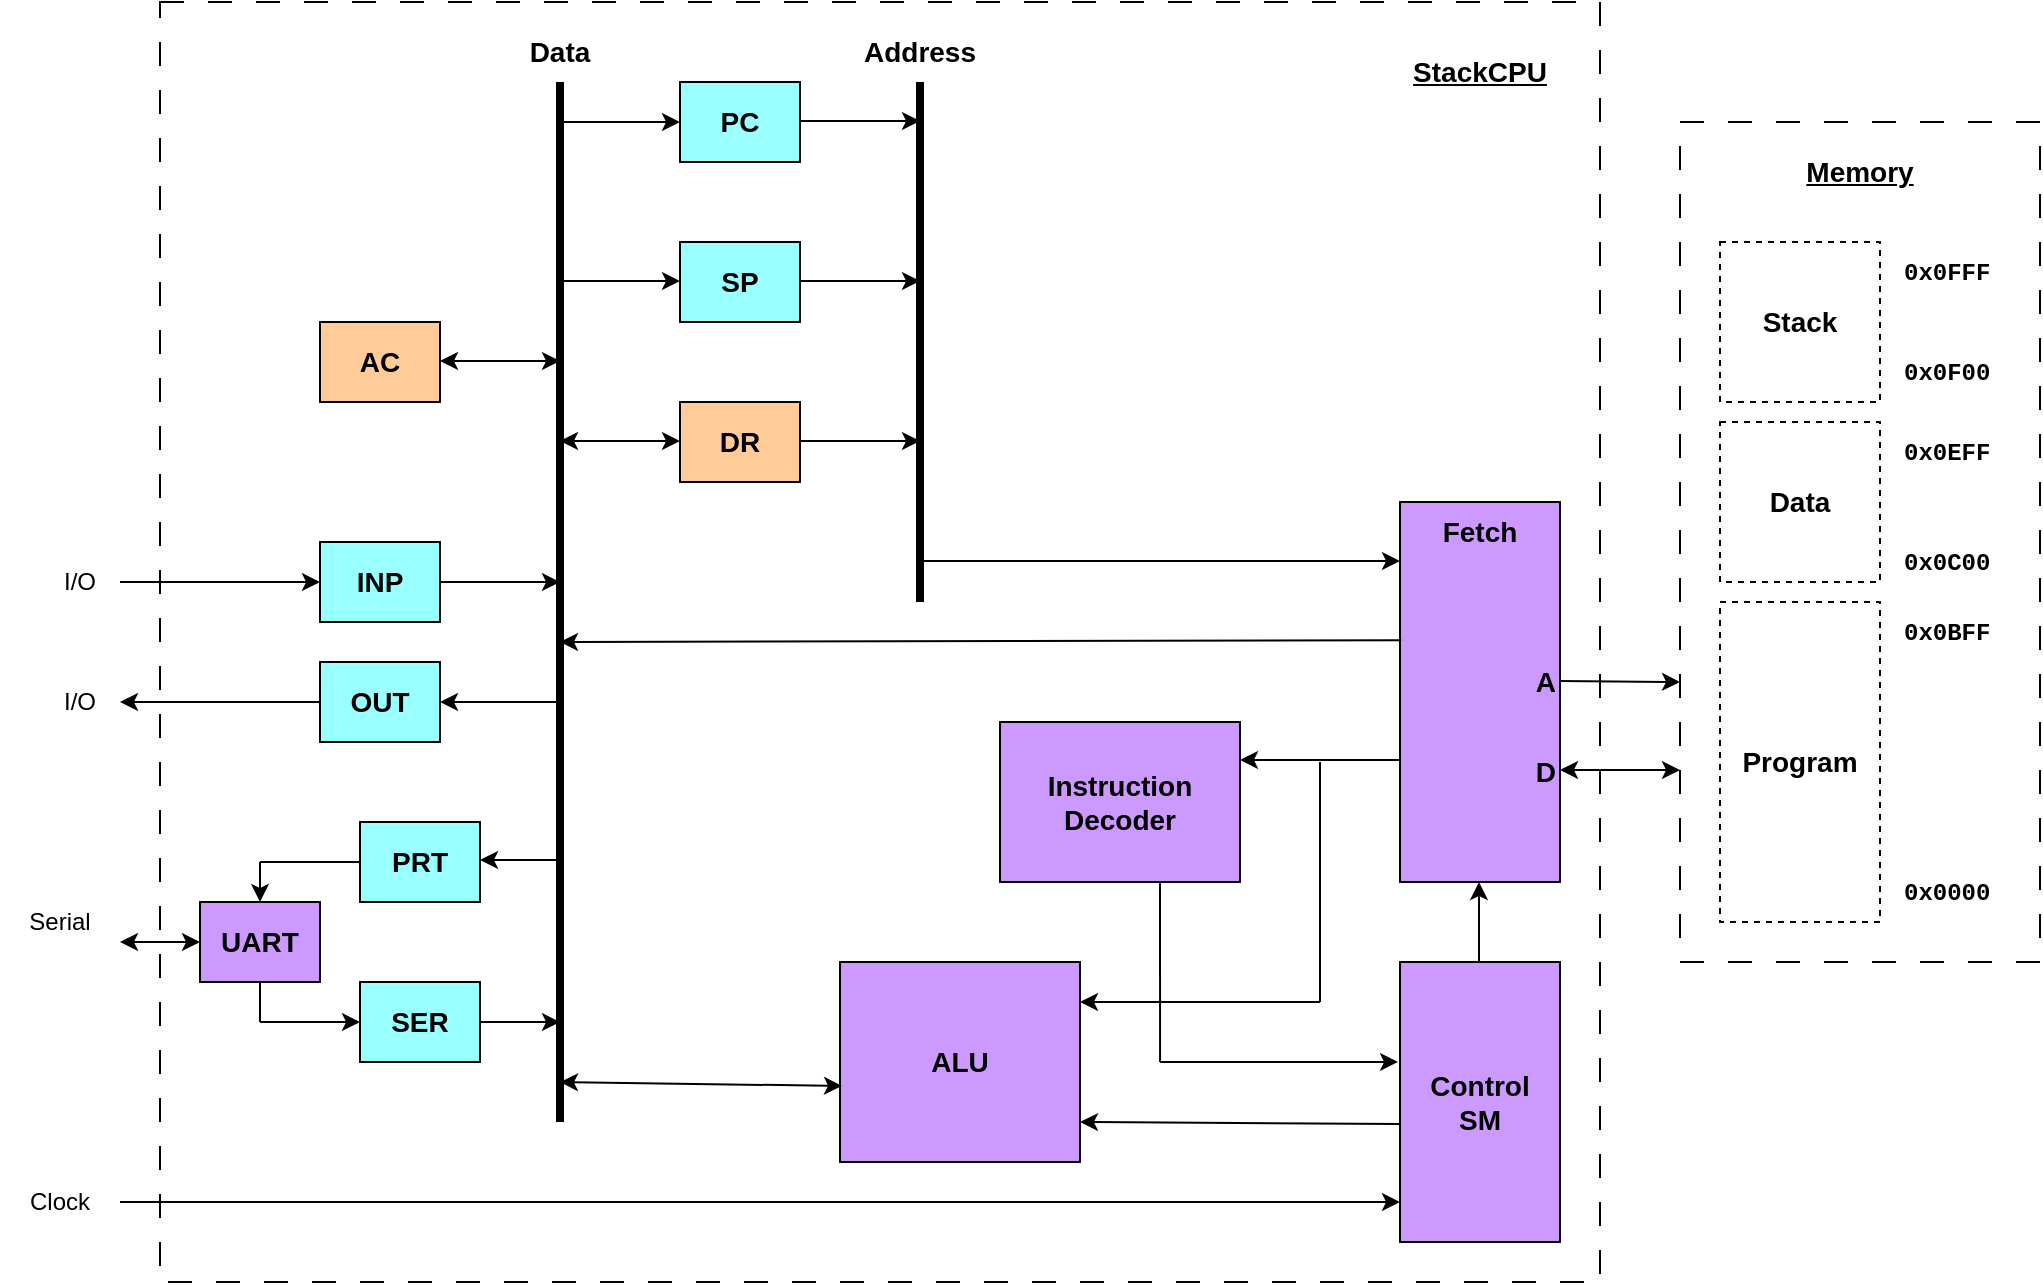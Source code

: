 <mxfile version="28.0.6">
  <diagram id="gKfQR6QMqfabCFEobmAz" name="Page-1">
    <mxGraphModel dx="1126" dy="748" grid="1" gridSize="10" guides="1" tooltips="1" connect="1" arrows="1" fold="1" page="1" pageScale="1" pageWidth="1100" pageHeight="850" math="0" shadow="0">
      <root>
        <mxCell id="0" />
        <mxCell id="1" parent="0" />
        <mxCell id="Fho4y9NvzUoqDBFK6mao-48" value="" style="rounded=0;whiteSpace=wrap;html=1;dashed=1;dashPattern=12 12;" parent="1" vertex="1">
          <mxGeometry x="860" y="100" width="180" height="420" as="geometry" />
        </mxCell>
        <mxCell id="Fho4y9NvzUoqDBFK6mao-47" value="" style="rounded=0;whiteSpace=wrap;html=1;dashed=1;dashPattern=12 12;" parent="1" vertex="1">
          <mxGeometry x="100" y="40" width="720" height="640" as="geometry" />
        </mxCell>
        <mxCell id="f6vRZK2oa4QjY8WZpOiV-4" value="&lt;font style=&quot;font-size: 14px;&quot;&gt;&lt;b&gt;PC&lt;/b&gt;&lt;/font&gt;" style="rounded=0;whiteSpace=wrap;html=1;fillColor=#99FFFF;" parent="1" vertex="1">
          <mxGeometry x="360" y="80" width="60" height="40" as="geometry" />
        </mxCell>
        <mxCell id="f6vRZK2oa4QjY8WZpOiV-7" value="&lt;font style=&quot;font-size: 14px;&quot;&gt;&lt;b&gt;Stack&lt;/b&gt;&lt;/font&gt;" style="rounded=0;whiteSpace=wrap;html=1;dashed=1;" parent="1" vertex="1">
          <mxGeometry x="880" y="160" width="80" height="80" as="geometry" />
        </mxCell>
        <mxCell id="f6vRZK2oa4QjY8WZpOiV-8" value="&lt;font style=&quot;font-size: 14px;&quot;&gt;&lt;b&gt;Data&lt;/b&gt;&lt;/font&gt;" style="rounded=0;whiteSpace=wrap;html=1;dashed=1;" parent="1" vertex="1">
          <mxGeometry x="880" y="250" width="80" height="80" as="geometry" />
        </mxCell>
        <mxCell id="f6vRZK2oa4QjY8WZpOiV-9" value="&lt;font style=&quot;font-size: 14px;&quot;&gt;&lt;b&gt;Program&lt;/b&gt;&lt;/font&gt;" style="rounded=0;whiteSpace=wrap;html=1;dashed=1;" parent="1" vertex="1">
          <mxGeometry x="880" y="340" width="80" height="160" as="geometry" />
        </mxCell>
        <mxCell id="f6vRZK2oa4QjY8WZpOiV-10" value="&lt;b style=&quot;font-family: &amp;quot;Courier New&amp;quot;;&quot;&gt;0x0000&lt;/b&gt;" style="text;html=1;align=left;verticalAlign=middle;whiteSpace=wrap;rounded=0;imageAlign=right;" parent="1" vertex="1">
          <mxGeometry x="970" y="470" width="60" height="30" as="geometry" />
        </mxCell>
        <mxCell id="f6vRZK2oa4QjY8WZpOiV-11" value="&lt;b style=&quot;font-family: &amp;quot;Courier New&amp;quot;;&quot;&gt;0x0BFF&lt;/b&gt;" style="text;html=1;align=left;verticalAlign=middle;whiteSpace=wrap;rounded=0;imageAlign=right;" parent="1" vertex="1">
          <mxGeometry x="970" y="340" width="60" height="30" as="geometry" />
        </mxCell>
        <mxCell id="f6vRZK2oa4QjY8WZpOiV-12" value="&lt;b style=&quot;font-family: &amp;quot;Courier New&amp;quot;;&quot;&gt;0x0C00&lt;/b&gt;" style="text;html=1;align=left;verticalAlign=middle;whiteSpace=wrap;rounded=0;imageAlign=right;" parent="1" vertex="1">
          <mxGeometry x="970" y="305" width="60" height="30" as="geometry" />
        </mxCell>
        <mxCell id="f6vRZK2oa4QjY8WZpOiV-13" value="&lt;b style=&quot;font-family: &amp;quot;Courier New&amp;quot;;&quot;&gt;0x0EFF&lt;/b&gt;" style="text;html=1;align=left;verticalAlign=middle;whiteSpace=wrap;rounded=0;imageAlign=right;" parent="1" vertex="1">
          <mxGeometry x="970" y="250" width="60" height="30" as="geometry" />
        </mxCell>
        <mxCell id="f6vRZK2oa4QjY8WZpOiV-14" value="&lt;b style=&quot;font-family: &amp;quot;Courier New&amp;quot;;&quot;&gt;0x0F00&lt;/b&gt;" style="text;html=1;align=left;verticalAlign=middle;whiteSpace=wrap;rounded=0;imageAlign=right;" parent="1" vertex="1">
          <mxGeometry x="970" y="210" width="60" height="30" as="geometry" />
        </mxCell>
        <mxCell id="f6vRZK2oa4QjY8WZpOiV-15" value="&lt;b style=&quot;font-family: &amp;quot;Courier New&amp;quot;;&quot;&gt;0x0FFF&lt;/b&gt;" style="text;html=1;align=left;verticalAlign=middle;whiteSpace=wrap;rounded=0;imageAlign=right;" parent="1" vertex="1">
          <mxGeometry x="970" y="160" width="60" height="30" as="geometry" />
        </mxCell>
        <mxCell id="Fho4y9NvzUoqDBFK6mao-1" value="&lt;font style=&quot;font-size: 14px;&quot;&gt;&lt;b&gt;SP&lt;/b&gt;&lt;/font&gt;" style="rounded=0;whiteSpace=wrap;html=1;fillColor=#99FFFF;" parent="1" vertex="1">
          <mxGeometry x="360" y="160" width="60" height="40" as="geometry" />
        </mxCell>
        <mxCell id="Fho4y9NvzUoqDBFK6mao-2" value="&lt;font style=&quot;font-size: 14px;&quot;&gt;&lt;b&gt;DR&lt;/b&gt;&lt;/font&gt;" style="rounded=0;whiteSpace=wrap;html=1;fillColor=#FFCC99;" parent="1" vertex="1">
          <mxGeometry x="360" y="240" width="60" height="40" as="geometry" />
        </mxCell>
        <mxCell id="Fho4y9NvzUoqDBFK6mao-3" value="&lt;font style=&quot;font-size: 14px;&quot;&gt;&lt;b&gt;AC&lt;/b&gt;&lt;/font&gt;" style="rounded=0;whiteSpace=wrap;html=1;fillColor=#FFCC99;" parent="1" vertex="1">
          <mxGeometry x="180" y="200" width="60" height="40" as="geometry" />
        </mxCell>
        <mxCell id="Fho4y9NvzUoqDBFK6mao-4" value="&lt;font style=&quot;font-size: 14px;&quot;&gt;&lt;b&gt;INP&lt;/b&gt;&lt;/font&gt;" style="rounded=0;whiteSpace=wrap;html=1;fillColor=#99FFFF;" parent="1" vertex="1">
          <mxGeometry x="180" y="310" width="60" height="40" as="geometry" />
        </mxCell>
        <mxCell id="Fho4y9NvzUoqDBFK6mao-5" value="&lt;font style=&quot;font-size: 14px;&quot;&gt;&lt;b&gt;OUT&lt;/b&gt;&lt;/font&gt;" style="rounded=0;whiteSpace=wrap;html=1;fillColor=#99FFFF;" parent="1" vertex="1">
          <mxGeometry x="180" y="370" width="60" height="40" as="geometry" />
        </mxCell>
        <mxCell id="Fho4y9NvzUoqDBFK6mao-6" value="&lt;font style=&quot;font-size: 14px;&quot;&gt;&lt;b&gt;PRT&lt;/b&gt;&lt;/font&gt;" style="rounded=0;whiteSpace=wrap;html=1;fillColor=#99FFFF;" parent="1" vertex="1">
          <mxGeometry x="200" y="450" width="60" height="40" as="geometry" />
        </mxCell>
        <mxCell id="Fho4y9NvzUoqDBFK6mao-7" value="&lt;font style=&quot;font-size: 14px;&quot;&gt;&lt;b&gt;ALU&lt;/b&gt;&lt;/font&gt;" style="rounded=0;whiteSpace=wrap;html=1;fillColor=#CC99FF;" parent="1" vertex="1">
          <mxGeometry x="440" y="520" width="120" height="100" as="geometry" />
        </mxCell>
        <mxCell id="Fho4y9NvzUoqDBFK6mao-8" value="&lt;font style=&quot;font-size: 14px;&quot;&gt;&lt;b&gt;Instruction&lt;/b&gt;&lt;/font&gt;&lt;div&gt;&lt;font style=&quot;font-size: 14px;&quot;&gt;&lt;b&gt;Decoder&lt;/b&gt;&lt;/font&gt;&lt;/div&gt;" style="rounded=0;whiteSpace=wrap;html=1;fillColor=#CC99FF;" parent="1" vertex="1">
          <mxGeometry x="520" y="400" width="120" height="80" as="geometry" />
        </mxCell>
        <mxCell id="Fho4y9NvzUoqDBFK6mao-9" value="&lt;font style=&quot;font-size: 14px;&quot;&gt;&lt;b&gt;Fetch&lt;/b&gt;&lt;/font&gt;" style="rounded=0;whiteSpace=wrap;html=1;verticalAlign=top;fillColor=#CC99FF;" parent="1" vertex="1">
          <mxGeometry x="720" y="290" width="80" height="190" as="geometry" />
        </mxCell>
        <mxCell id="Fho4y9NvzUoqDBFK6mao-11" value="&lt;font style=&quot;font-size: 14px;&quot;&gt;&lt;b&gt;Control&lt;/b&gt;&lt;/font&gt;&lt;div&gt;&lt;font style=&quot;font-size: 14px;&quot;&gt;&lt;b&gt;SM&lt;/b&gt;&lt;/font&gt;&lt;/div&gt;" style="rounded=0;whiteSpace=wrap;html=1;fillColor=#CC99FF;" parent="1" vertex="1">
          <mxGeometry x="720" y="520" width="80" height="140" as="geometry" />
        </mxCell>
        <mxCell id="Fho4y9NvzUoqDBFK6mao-12" value="" style="endArrow=none;html=1;rounded=0;strokeWidth=4;" parent="1" edge="1">
          <mxGeometry width="50" height="50" relative="1" as="geometry">
            <mxPoint x="300" y="600" as="sourcePoint" />
            <mxPoint x="300" y="80" as="targetPoint" />
          </mxGeometry>
        </mxCell>
        <mxCell id="Fho4y9NvzUoqDBFK6mao-13" value="" style="endArrow=none;html=1;rounded=0;strokeWidth=4;" parent="1" edge="1">
          <mxGeometry width="50" height="50" relative="1" as="geometry">
            <mxPoint x="480" y="340" as="sourcePoint" />
            <mxPoint x="480" y="80" as="targetPoint" />
          </mxGeometry>
        </mxCell>
        <mxCell id="Fho4y9NvzUoqDBFK6mao-14" value="&lt;font style=&quot;font-size: 14px;&quot;&gt;&lt;b&gt;Data&lt;/b&gt;&lt;/font&gt;" style="text;html=1;align=center;verticalAlign=middle;whiteSpace=wrap;rounded=0;" parent="1" vertex="1">
          <mxGeometry x="270" y="50" width="60" height="30" as="geometry" />
        </mxCell>
        <mxCell id="Fho4y9NvzUoqDBFK6mao-15" value="&lt;font style=&quot;font-size: 14px;&quot;&gt;&lt;b&gt;Address&lt;/b&gt;&lt;/font&gt;" style="text;html=1;align=center;verticalAlign=middle;whiteSpace=wrap;rounded=0;" parent="1" vertex="1">
          <mxGeometry x="450" y="50" width="60" height="30" as="geometry" />
        </mxCell>
        <mxCell id="Fho4y9NvzUoqDBFK6mao-16" value="" style="endArrow=classic;html=1;rounded=0;entryX=0;entryY=0.5;entryDx=0;entryDy=0;" parent="1" target="f6vRZK2oa4QjY8WZpOiV-4" edge="1">
          <mxGeometry width="50" height="50" relative="1" as="geometry">
            <mxPoint x="300" y="100" as="sourcePoint" />
            <mxPoint x="350" y="50" as="targetPoint" />
          </mxGeometry>
        </mxCell>
        <mxCell id="Fho4y9NvzUoqDBFK6mao-17" value="" style="endArrow=classic;html=1;rounded=0;entryX=0;entryY=0.5;entryDx=0;entryDy=0;" parent="1" edge="1">
          <mxGeometry width="50" height="50" relative="1" as="geometry">
            <mxPoint x="300" y="179.5" as="sourcePoint" />
            <mxPoint x="360" y="179.5" as="targetPoint" />
          </mxGeometry>
        </mxCell>
        <mxCell id="Fho4y9NvzUoqDBFK6mao-19" value="" style="endArrow=classic;html=1;rounded=0;entryX=0;entryY=0.5;entryDx=0;entryDy=0;" parent="1" edge="1">
          <mxGeometry width="50" height="50" relative="1" as="geometry">
            <mxPoint x="420" y="99.5" as="sourcePoint" />
            <mxPoint x="480" y="99.5" as="targetPoint" />
          </mxGeometry>
        </mxCell>
        <mxCell id="Fho4y9NvzUoqDBFK6mao-20" value="" style="endArrow=classic;html=1;rounded=0;entryX=0;entryY=0.5;entryDx=0;entryDy=0;" parent="1" edge="1">
          <mxGeometry width="50" height="50" relative="1" as="geometry">
            <mxPoint x="420" y="179.5" as="sourcePoint" />
            <mxPoint x="480" y="179.5" as="targetPoint" />
          </mxGeometry>
        </mxCell>
        <mxCell id="Fho4y9NvzUoqDBFK6mao-21" value="" style="endArrow=classic;html=1;rounded=0;entryX=0;entryY=0.5;entryDx=0;entryDy=0;" parent="1" edge="1">
          <mxGeometry width="50" height="50" relative="1" as="geometry">
            <mxPoint x="420" y="259.5" as="sourcePoint" />
            <mxPoint x="480" y="259.5" as="targetPoint" />
          </mxGeometry>
        </mxCell>
        <mxCell id="Fho4y9NvzUoqDBFK6mao-22" value="" style="endArrow=classic;html=1;rounded=0;" parent="1" edge="1">
          <mxGeometry width="50" height="50" relative="1" as="geometry">
            <mxPoint x="480" y="319.5" as="sourcePoint" />
            <mxPoint x="720" y="319.5" as="targetPoint" />
          </mxGeometry>
        </mxCell>
        <mxCell id="Fho4y9NvzUoqDBFK6mao-23" value="&lt;font style=&quot;font-size: 14px;&quot;&gt;&lt;b&gt;A&lt;/b&gt;&lt;/font&gt;" style="text;html=1;align=right;verticalAlign=middle;whiteSpace=wrap;rounded=0;" parent="1" vertex="1">
          <mxGeometry x="740" y="365" width="60" height="30" as="geometry" />
        </mxCell>
        <mxCell id="Fho4y9NvzUoqDBFK6mao-24" value="&lt;font style=&quot;font-size: 14px;&quot;&gt;&lt;b&gt;D&lt;/b&gt;&lt;/font&gt;" style="text;html=1;align=right;verticalAlign=middle;whiteSpace=wrap;rounded=0;" parent="1" vertex="1">
          <mxGeometry x="740" y="410" width="60" height="30" as="geometry" />
        </mxCell>
        <mxCell id="Fho4y9NvzUoqDBFK6mao-25" value="" style="endArrow=classic;html=1;rounded=0;" parent="1" edge="1">
          <mxGeometry width="50" height="50" relative="1" as="geometry">
            <mxPoint x="800" y="379.5" as="sourcePoint" />
            <mxPoint x="860" y="380" as="targetPoint" />
          </mxGeometry>
        </mxCell>
        <mxCell id="Fho4y9NvzUoqDBFK6mao-26" value="" style="endArrow=classic;startArrow=classic;html=1;rounded=0;" parent="1" edge="1">
          <mxGeometry width="50" height="50" relative="1" as="geometry">
            <mxPoint x="800" y="424" as="sourcePoint" />
            <mxPoint x="860" y="424" as="targetPoint" />
          </mxGeometry>
        </mxCell>
        <mxCell id="Fho4y9NvzUoqDBFK6mao-27" value="" style="endArrow=classic;html=1;rounded=0;" parent="1" edge="1">
          <mxGeometry width="50" height="50" relative="1" as="geometry">
            <mxPoint x="300" y="390" as="sourcePoint" />
            <mxPoint x="240" y="390" as="targetPoint" />
          </mxGeometry>
        </mxCell>
        <mxCell id="Fho4y9NvzUoqDBFK6mao-28" value="" style="endArrow=classic;html=1;rounded=0;entryX=0;entryY=0.5;entryDx=0;entryDy=0;" parent="1" edge="1">
          <mxGeometry width="50" height="50" relative="1" as="geometry">
            <mxPoint x="240" y="330" as="sourcePoint" />
            <mxPoint x="300" y="330" as="targetPoint" />
          </mxGeometry>
        </mxCell>
        <mxCell id="Fho4y9NvzUoqDBFK6mao-29" value="" style="endArrow=classic;html=1;rounded=0;" parent="1" edge="1">
          <mxGeometry width="50" height="50" relative="1" as="geometry">
            <mxPoint x="300" y="469" as="sourcePoint" />
            <mxPoint x="260" y="469" as="targetPoint" />
          </mxGeometry>
        </mxCell>
        <mxCell id="Fho4y9NvzUoqDBFK6mao-30" value="" style="endArrow=classic;startArrow=classic;html=1;rounded=0;" parent="1" edge="1">
          <mxGeometry width="50" height="50" relative="1" as="geometry">
            <mxPoint x="240" y="219.5" as="sourcePoint" />
            <mxPoint x="300" y="219.5" as="targetPoint" />
          </mxGeometry>
        </mxCell>
        <mxCell id="Fho4y9NvzUoqDBFK6mao-31" value="" style="endArrow=classic;startArrow=classic;html=1;rounded=0;" parent="1" edge="1">
          <mxGeometry width="50" height="50" relative="1" as="geometry">
            <mxPoint x="300" y="259.5" as="sourcePoint" />
            <mxPoint x="360" y="259.5" as="targetPoint" />
          </mxGeometry>
        </mxCell>
        <mxCell id="Fho4y9NvzUoqDBFK6mao-32" value="" style="endArrow=classic;html=1;rounded=0;" parent="1" edge="1">
          <mxGeometry width="50" height="50" relative="1" as="geometry">
            <mxPoint x="720" y="419" as="sourcePoint" />
            <mxPoint x="640" y="419" as="targetPoint" />
          </mxGeometry>
        </mxCell>
        <mxCell id="Fho4y9NvzUoqDBFK6mao-33" value="" style="endArrow=classic;html=1;rounded=0;" parent="1" edge="1">
          <mxGeometry width="50" height="50" relative="1" as="geometry">
            <mxPoint x="720" y="601" as="sourcePoint" />
            <mxPoint x="560" y="600" as="targetPoint" />
          </mxGeometry>
        </mxCell>
        <mxCell id="Fho4y9NvzUoqDBFK6mao-34" value="" style="endArrow=classic;html=1;rounded=0;" parent="1" edge="1">
          <mxGeometry width="50" height="50" relative="1" as="geometry">
            <mxPoint x="759.5" y="520" as="sourcePoint" />
            <mxPoint x="759.5" y="480" as="targetPoint" />
          </mxGeometry>
        </mxCell>
        <mxCell id="Fho4y9NvzUoqDBFK6mao-36" value="" style="endArrow=classic;startArrow=classic;html=1;rounded=0;" parent="1" edge="1">
          <mxGeometry width="50" height="50" relative="1" as="geometry">
            <mxPoint x="300" y="580" as="sourcePoint" />
            <mxPoint x="441" y="582" as="targetPoint" />
          </mxGeometry>
        </mxCell>
        <mxCell id="Fho4y9NvzUoqDBFK6mao-37" value="" style="endArrow=none;html=1;rounded=0;" parent="1" edge="1">
          <mxGeometry width="50" height="50" relative="1" as="geometry">
            <mxPoint x="680" y="540" as="sourcePoint" />
            <mxPoint x="680" y="420" as="targetPoint" />
          </mxGeometry>
        </mxCell>
        <mxCell id="Fho4y9NvzUoqDBFK6mao-38" value="" style="endArrow=classic;html=1;rounded=0;" parent="1" edge="1">
          <mxGeometry width="50" height="50" relative="1" as="geometry">
            <mxPoint x="680" y="540" as="sourcePoint" />
            <mxPoint x="560" y="540" as="targetPoint" />
          </mxGeometry>
        </mxCell>
        <mxCell id="Fho4y9NvzUoqDBFK6mao-40" value="" style="endArrow=classic;html=1;rounded=0;" parent="1" edge="1">
          <mxGeometry width="50" height="50" relative="1" as="geometry">
            <mxPoint x="180" y="390" as="sourcePoint" />
            <mxPoint x="80" y="390" as="targetPoint" />
          </mxGeometry>
        </mxCell>
        <mxCell id="Fho4y9NvzUoqDBFK6mao-41" value="" style="endArrow=classic;html=1;rounded=0;entryX=0;entryY=0.5;entryDx=0;entryDy=0;" parent="1" target="Fho4y9NvzUoqDBFK6mao-4" edge="1">
          <mxGeometry width="50" height="50" relative="1" as="geometry">
            <mxPoint x="80" y="330" as="sourcePoint" />
            <mxPoint x="190" y="280" as="targetPoint" />
          </mxGeometry>
        </mxCell>
        <mxCell id="Fho4y9NvzUoqDBFK6mao-43" value="&lt;font&gt;&lt;b&gt;&lt;u&gt;Memory&lt;/u&gt;&lt;/b&gt;&lt;/font&gt;" style="text;html=1;align=center;verticalAlign=middle;whiteSpace=wrap;rounded=0;fontSize=14;" parent="1" vertex="1">
          <mxGeometry x="920" y="110" width="60" height="30" as="geometry" />
        </mxCell>
        <mxCell id="Fho4y9NvzUoqDBFK6mao-44" value="I/O" style="text;html=1;align=center;verticalAlign=middle;whiteSpace=wrap;rounded=0;" parent="1" vertex="1">
          <mxGeometry x="30" y="315" width="60" height="30" as="geometry" />
        </mxCell>
        <mxCell id="Fho4y9NvzUoqDBFK6mao-45" value="I/O" style="text;html=1;align=center;verticalAlign=middle;whiteSpace=wrap;rounded=0;" parent="1" vertex="1">
          <mxGeometry x="30" y="375" width="60" height="30" as="geometry" />
        </mxCell>
        <mxCell id="Fho4y9NvzUoqDBFK6mao-46" value="Serial" style="text;html=1;align=center;verticalAlign=middle;whiteSpace=wrap;rounded=0;" parent="1" vertex="1">
          <mxGeometry x="20" y="485" width="60" height="30" as="geometry" />
        </mxCell>
        <mxCell id="Fho4y9NvzUoqDBFK6mao-49" value="&lt;font&gt;&lt;b&gt;&lt;u&gt;StackCPU&lt;/u&gt;&lt;/b&gt;&lt;/font&gt;" style="text;html=1;align=center;verticalAlign=middle;whiteSpace=wrap;rounded=0;fontSize=14;" parent="1" vertex="1">
          <mxGeometry x="730" y="60" width="60" height="30" as="geometry" />
        </mxCell>
        <mxCell id="Fho4y9NvzUoqDBFK6mao-50" value="" style="endArrow=classic;html=1;rounded=0;exitX=1;exitY=0.5;exitDx=0;exitDy=0;" parent="1" source="Fho4y9NvzUoqDBFK6mao-51" edge="1">
          <mxGeometry width="50" height="50" relative="1" as="geometry">
            <mxPoint x="140" y="640" as="sourcePoint" />
            <mxPoint x="720" y="640" as="targetPoint" />
          </mxGeometry>
        </mxCell>
        <mxCell id="Fho4y9NvzUoqDBFK6mao-51" value="Clock" style="text;html=1;align=center;verticalAlign=middle;whiteSpace=wrap;rounded=0;" parent="1" vertex="1">
          <mxGeometry x="20" y="625" width="60" height="30" as="geometry" />
        </mxCell>
        <mxCell id="Fho4y9NvzUoqDBFK6mao-52" value="&lt;font style=&quot;font-size: 14px;&quot;&gt;&lt;b&gt;SER&lt;/b&gt;&lt;/font&gt;" style="rounded=0;whiteSpace=wrap;html=1;fillColor=#99FFFF;" parent="1" vertex="1">
          <mxGeometry x="200" y="530" width="60" height="40" as="geometry" />
        </mxCell>
        <mxCell id="Fho4y9NvzUoqDBFK6mao-53" value="&lt;font style=&quot;font-size: 14px;&quot;&gt;&lt;b&gt;UART&lt;/b&gt;&lt;/font&gt;" style="rounded=0;whiteSpace=wrap;html=1;fillColor=#CC99FF;" parent="1" vertex="1">
          <mxGeometry x="120" y="490" width="60" height="40" as="geometry" />
        </mxCell>
        <mxCell id="Fho4y9NvzUoqDBFK6mao-54" value="" style="endArrow=none;html=1;rounded=0;exitX=0;exitY=0.5;exitDx=0;exitDy=0;" parent="1" source="Fho4y9NvzUoqDBFK6mao-6" edge="1">
          <mxGeometry width="50" height="50" relative="1" as="geometry">
            <mxPoint x="150" y="490" as="sourcePoint" />
            <mxPoint x="150" y="470" as="targetPoint" />
          </mxGeometry>
        </mxCell>
        <mxCell id="Fho4y9NvzUoqDBFK6mao-55" value="" style="endArrow=none;html=1;rounded=0;" parent="1" edge="1">
          <mxGeometry width="50" height="50" relative="1" as="geometry">
            <mxPoint x="150" y="550" as="sourcePoint" />
            <mxPoint x="150" y="530" as="targetPoint" />
          </mxGeometry>
        </mxCell>
        <mxCell id="Fho4y9NvzUoqDBFK6mao-56" value="" style="endArrow=classic;html=1;rounded=0;entryX=0;entryY=0.5;entryDx=0;entryDy=0;" parent="1" target="Fho4y9NvzUoqDBFK6mao-52" edge="1">
          <mxGeometry width="50" height="50" relative="1" as="geometry">
            <mxPoint x="150" y="550" as="sourcePoint" />
            <mxPoint x="200" y="500" as="targetPoint" />
          </mxGeometry>
        </mxCell>
        <mxCell id="Fho4y9NvzUoqDBFK6mao-57" value="" style="endArrow=classic;html=1;rounded=0;" parent="1" edge="1">
          <mxGeometry width="50" height="50" relative="1" as="geometry">
            <mxPoint x="260" y="550" as="sourcePoint" />
            <mxPoint x="300" y="550" as="targetPoint" />
          </mxGeometry>
        </mxCell>
        <mxCell id="Fho4y9NvzUoqDBFK6mao-58" value="" style="endArrow=classic;html=1;rounded=0;entryX=0.5;entryY=0;entryDx=0;entryDy=0;" parent="1" target="Fho4y9NvzUoqDBFK6mao-53" edge="1">
          <mxGeometry width="50" height="50" relative="1" as="geometry">
            <mxPoint x="150" y="470" as="sourcePoint" />
            <mxPoint x="200" y="420" as="targetPoint" />
          </mxGeometry>
        </mxCell>
        <mxCell id="Fho4y9NvzUoqDBFK6mao-59" value="" style="endArrow=classic;startArrow=classic;html=1;rounded=0;entryX=0;entryY=0.5;entryDx=0;entryDy=0;" parent="1" target="Fho4y9NvzUoqDBFK6mao-53" edge="1">
          <mxGeometry width="50" height="50" relative="1" as="geometry">
            <mxPoint x="80" y="510" as="sourcePoint" />
            <mxPoint x="130" y="460" as="targetPoint" />
          </mxGeometry>
        </mxCell>
        <mxCell id="Fho4y9NvzUoqDBFK6mao-60" value="" style="endArrow=classic;html=1;rounded=0;entryX=-0.012;entryY=0.357;entryDx=0;entryDy=0;entryPerimeter=0;" parent="1" target="Fho4y9NvzUoqDBFK6mao-11" edge="1">
          <mxGeometry width="50" height="50" relative="1" as="geometry">
            <mxPoint x="600" y="570" as="sourcePoint" />
            <mxPoint x="670" y="530" as="targetPoint" />
          </mxGeometry>
        </mxCell>
        <mxCell id="Fho4y9NvzUoqDBFK6mao-61" value="" style="endArrow=none;html=1;rounded=0;entryX=0.833;entryY=1;entryDx=0;entryDy=0;entryPerimeter=0;" parent="1" edge="1">
          <mxGeometry width="50" height="50" relative="1" as="geometry">
            <mxPoint x="600.04" y="570" as="sourcePoint" />
            <mxPoint x="600" y="480" as="targetPoint" />
          </mxGeometry>
        </mxCell>
        <mxCell id="rM1LoHd6A7a-jdQEZuMe-1" value="" style="endArrow=classic;html=1;rounded=0;exitX=0.008;exitY=0.364;exitDx=0;exitDy=0;exitPerimeter=0;" edge="1" parent="1" source="Fho4y9NvzUoqDBFK6mao-9">
          <mxGeometry width="50" height="50" relative="1" as="geometry">
            <mxPoint x="560" y="360" as="sourcePoint" />
            <mxPoint x="300" y="360" as="targetPoint" />
          </mxGeometry>
        </mxCell>
      </root>
    </mxGraphModel>
  </diagram>
</mxfile>
